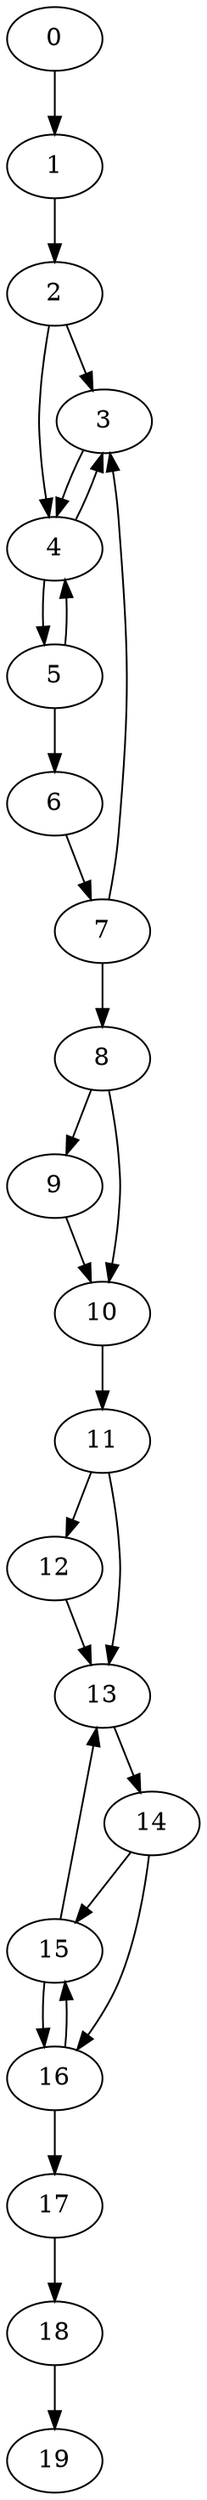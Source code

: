 /* Created by igraph 0.10.13 */
digraph {
  0;
  1;
  2;
  3;
  4;
  5;
  6;
  7;
  8;
  9;
  10;
  11;
  12;
  13;
  14;
  15;
  16;
  17;
  18;
  19;

  0 -> 1;
  1 -> 2;
  2 -> 3;
  2 -> 4;
  3 -> 4;
  4 -> 5;
  4 -> 3;
  5 -> 6;
  5 -> 4;
  6 -> 7;
  7 -> 8;
  7 -> 3;
  8 -> 9;
  8 -> 10;
  9 -> 10;
  10 -> 11;
  11 -> 12;
  11 -> 13;
  12 -> 13;
  13 -> 14;
  14 -> 15;
  14 -> 16;
  15 -> 16;
  15 -> 13;
  16 -> 17;
  16 -> 15;
  17 -> 18;
  18 -> 19;
}
